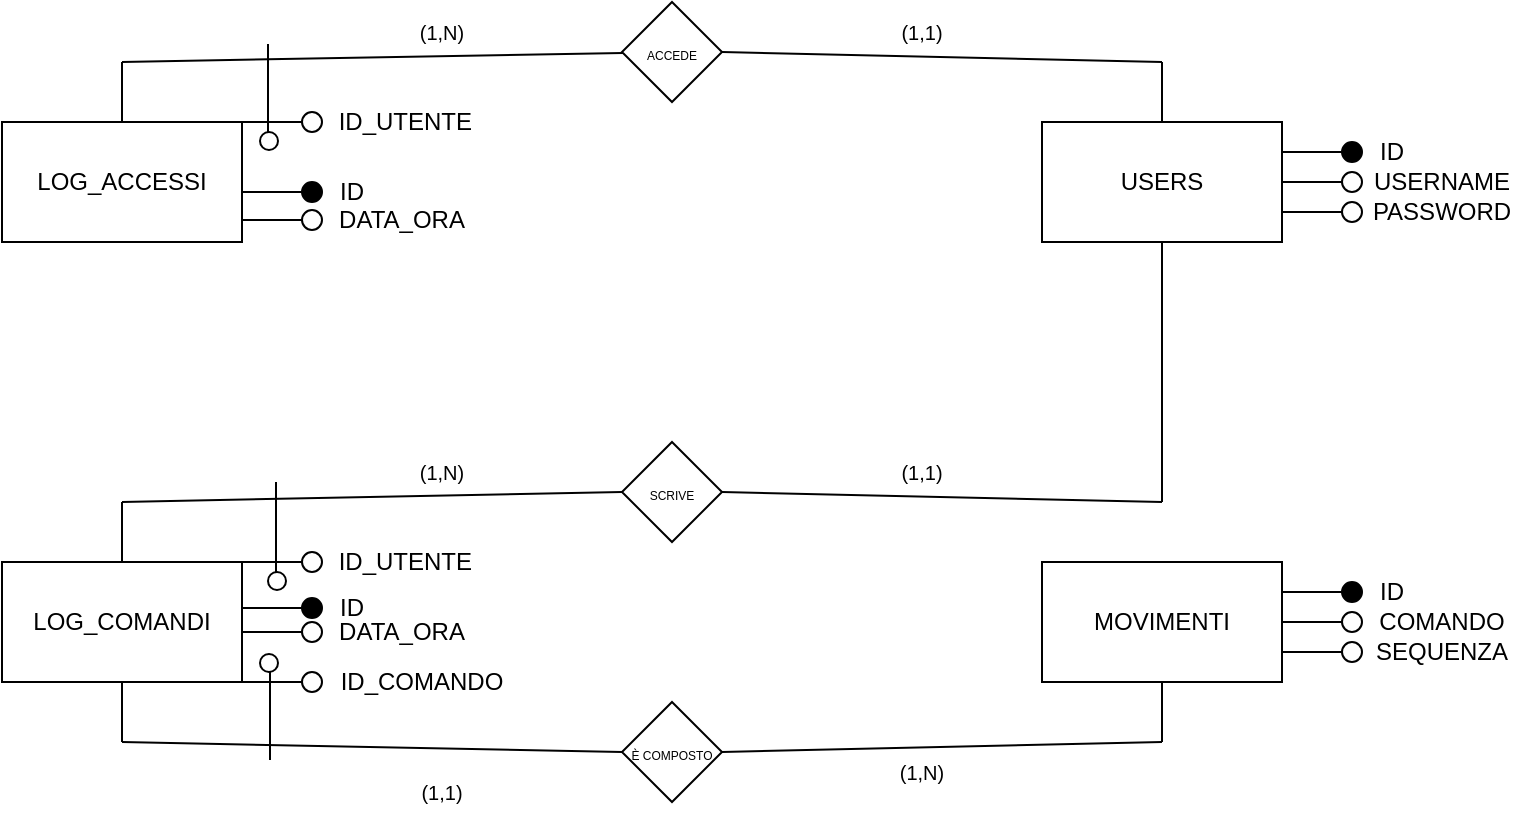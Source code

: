 <mxfile version="16.6.5" type="device"><diagram id="RmU6BUPUffelsP5BaO0E" name="Page-1"><mxGraphModel dx="1422" dy="739" grid="0" gridSize="10" guides="1" tooltips="1" connect="1" arrows="1" fold="1" page="1" pageScale="1" pageWidth="827" pageHeight="1169" math="0" shadow="0"><root><mxCell id="0"/><mxCell id="1" parent="0"/><mxCell id="_Wyx9oSVBJZGC4UetRyl-4" value="MOVIMENTI" style="rounded=0;whiteSpace=wrap;html=1;" parent="1" vertex="1"><mxGeometry x="560" y="340" width="120" height="60" as="geometry"/></mxCell><mxCell id="_Wyx9oSVBJZGC4UetRyl-5" value="" style="endArrow=none;html=1;rounded=0;exitX=1;exitY=0.75;exitDx=0;exitDy=0;" parent="1" source="_Wyx9oSVBJZGC4UetRyl-4" edge="1"><mxGeometry width="50" height="50" relative="1" as="geometry"><mxPoint x="540" y="470" as="sourcePoint"/><mxPoint x="710" y="385" as="targetPoint"/></mxGeometry></mxCell><mxCell id="_Wyx9oSVBJZGC4UetRyl-6" value="" style="ellipse;whiteSpace=wrap;html=1;aspect=fixed;" parent="1" vertex="1"><mxGeometry x="710" y="380" width="10" height="10" as="geometry"/></mxCell><mxCell id="_Wyx9oSVBJZGC4UetRyl-11" value="" style="endArrow=none;html=1;rounded=0;exitX=1;exitY=0.5;exitDx=0;exitDy=0;" parent="1" source="_Wyx9oSVBJZGC4UetRyl-4" edge="1"><mxGeometry width="50" height="50" relative="1" as="geometry"><mxPoint x="690" y="395" as="sourcePoint"/><mxPoint x="710" y="370" as="targetPoint"/></mxGeometry></mxCell><mxCell id="_Wyx9oSVBJZGC4UetRyl-12" value="" style="ellipse;whiteSpace=wrap;html=1;aspect=fixed;" parent="1" vertex="1"><mxGeometry x="710" y="365" width="10" height="10" as="geometry"/></mxCell><mxCell id="_Wyx9oSVBJZGC4UetRyl-13" value="" style="endArrow=none;html=1;rounded=0;exitX=1;exitY=0.25;exitDx=0;exitDy=0;" parent="1" source="_Wyx9oSVBJZGC4UetRyl-4" edge="1"><mxGeometry width="50" height="50" relative="1" as="geometry"><mxPoint x="690" y="380" as="sourcePoint"/><mxPoint x="710" y="355" as="targetPoint"/></mxGeometry></mxCell><mxCell id="_Wyx9oSVBJZGC4UetRyl-14" value="" style="ellipse;whiteSpace=wrap;html=1;aspect=fixed;fillColor=#000000;" parent="1" vertex="1"><mxGeometry x="710" y="350" width="10" height="10" as="geometry"/></mxCell><mxCell id="_Wyx9oSVBJZGC4UetRyl-15" value="ID" style="text;html=1;strokeColor=none;fillColor=none;align=center;verticalAlign=middle;whiteSpace=wrap;rounded=0;" parent="1" vertex="1"><mxGeometry x="720" y="350" width="30" height="10" as="geometry"/></mxCell><mxCell id="_Wyx9oSVBJZGC4UetRyl-16" value="COMANDO" style="text;html=1;strokeColor=none;fillColor=none;align=center;verticalAlign=middle;whiteSpace=wrap;rounded=0;" parent="1" vertex="1"><mxGeometry x="720" y="365" width="80" height="10" as="geometry"/></mxCell><mxCell id="_Wyx9oSVBJZGC4UetRyl-17" value="SEQUENZA" style="text;html=1;strokeColor=none;fillColor=none;align=center;verticalAlign=middle;whiteSpace=wrap;rounded=0;" parent="1" vertex="1"><mxGeometry x="720" y="380" width="80" height="10" as="geometry"/></mxCell><mxCell id="_Wyx9oSVBJZGC4UetRyl-28" value="USERS" style="rounded=0;whiteSpace=wrap;html=1;" parent="1" vertex="1"><mxGeometry x="560" y="120" width="120" height="60" as="geometry"/></mxCell><mxCell id="_Wyx9oSVBJZGC4UetRyl-29" value="" style="endArrow=none;html=1;rounded=0;exitX=1;exitY=0.75;exitDx=0;exitDy=0;" parent="1" source="_Wyx9oSVBJZGC4UetRyl-28" edge="1"><mxGeometry width="50" height="50" relative="1" as="geometry"><mxPoint x="540" y="250" as="sourcePoint"/><mxPoint x="710" y="165" as="targetPoint"/></mxGeometry></mxCell><mxCell id="_Wyx9oSVBJZGC4UetRyl-30" value="" style="ellipse;whiteSpace=wrap;html=1;aspect=fixed;" parent="1" vertex="1"><mxGeometry x="710" y="160" width="10" height="10" as="geometry"/></mxCell><mxCell id="_Wyx9oSVBJZGC4UetRyl-31" value="" style="endArrow=none;html=1;rounded=0;exitX=1;exitY=0.5;exitDx=0;exitDy=0;" parent="1" source="_Wyx9oSVBJZGC4UetRyl-28" edge="1"><mxGeometry width="50" height="50" relative="1" as="geometry"><mxPoint x="690" y="175" as="sourcePoint"/><mxPoint x="710" y="150" as="targetPoint"/></mxGeometry></mxCell><mxCell id="_Wyx9oSVBJZGC4UetRyl-32" value="" style="ellipse;whiteSpace=wrap;html=1;aspect=fixed;" parent="1" vertex="1"><mxGeometry x="710" y="145" width="10" height="10" as="geometry"/></mxCell><mxCell id="_Wyx9oSVBJZGC4UetRyl-33" value="" style="endArrow=none;html=1;rounded=0;exitX=1;exitY=0.25;exitDx=0;exitDy=0;" parent="1" source="_Wyx9oSVBJZGC4UetRyl-28" edge="1"><mxGeometry width="50" height="50" relative="1" as="geometry"><mxPoint x="690" y="160" as="sourcePoint"/><mxPoint x="710" y="135" as="targetPoint"/></mxGeometry></mxCell><mxCell id="_Wyx9oSVBJZGC4UetRyl-34" value="" style="ellipse;whiteSpace=wrap;html=1;aspect=fixed;fillColor=#000000;" parent="1" vertex="1"><mxGeometry x="710" y="130" width="10" height="10" as="geometry"/></mxCell><mxCell id="_Wyx9oSVBJZGC4UetRyl-35" value="ID" style="text;html=1;strokeColor=none;fillColor=none;align=center;verticalAlign=middle;whiteSpace=wrap;rounded=0;" parent="1" vertex="1"><mxGeometry x="720" y="130" width="30" height="10" as="geometry"/></mxCell><mxCell id="_Wyx9oSVBJZGC4UetRyl-36" value="USERNAME" style="text;html=1;strokeColor=none;fillColor=none;align=center;verticalAlign=middle;whiteSpace=wrap;rounded=0;" parent="1" vertex="1"><mxGeometry x="720" y="145" width="80" height="10" as="geometry"/></mxCell><mxCell id="_Wyx9oSVBJZGC4UetRyl-37" value="PASSWORD" style="text;html=1;strokeColor=none;fillColor=none;align=center;verticalAlign=middle;whiteSpace=wrap;rounded=0;" parent="1" vertex="1"><mxGeometry x="720" y="160" width="80" height="10" as="geometry"/></mxCell><mxCell id="_Wyx9oSVBJZGC4UetRyl-38" value="LOG_COMANDI" style="rounded=0;whiteSpace=wrap;html=1;" parent="1" vertex="1"><mxGeometry x="40" y="340" width="120" height="60" as="geometry"/></mxCell><mxCell id="_Wyx9oSVBJZGC4UetRyl-39" value="" style="endArrow=none;html=1;rounded=0;exitX=1;exitY=0.75;exitDx=0;exitDy=0;entryX=0;entryY=0.5;entryDx=0;entryDy=0;" parent="1" target="_Wyx9oSVBJZGC4UetRyl-40" edge="1"><mxGeometry width="50" height="50" relative="1" as="geometry"><mxPoint x="160" y="400" as="sourcePoint"/><mxPoint x="180" y="400" as="targetPoint"/></mxGeometry></mxCell><mxCell id="_Wyx9oSVBJZGC4UetRyl-40" value="" style="ellipse;whiteSpace=wrap;html=1;aspect=fixed;" parent="1" vertex="1"><mxGeometry x="190" y="395" width="10" height="10" as="geometry"/></mxCell><mxCell id="_Wyx9oSVBJZGC4UetRyl-41" value="" style="endArrow=none;html=1;rounded=0;exitX=1;exitY=0.5;exitDx=0;exitDy=0;entryX=0;entryY=0.5;entryDx=0;entryDy=0;" parent="1" target="_Wyx9oSVBJZGC4UetRyl-42" edge="1"><mxGeometry width="50" height="50" relative="1" as="geometry"><mxPoint x="160" y="340" as="sourcePoint"/><mxPoint x="180" y="340" as="targetPoint"/></mxGeometry></mxCell><mxCell id="_Wyx9oSVBJZGC4UetRyl-42" value="" style="ellipse;whiteSpace=wrap;html=1;aspect=fixed;" parent="1" vertex="1"><mxGeometry x="190" y="335" width="10" height="10" as="geometry"/></mxCell><mxCell id="_Wyx9oSVBJZGC4UetRyl-43" value="" style="endArrow=none;html=1;rounded=0;exitX=1;exitY=0.25;exitDx=0;exitDy=0;" parent="1" edge="1"><mxGeometry width="50" height="50" relative="1" as="geometry"><mxPoint x="160" y="363" as="sourcePoint"/><mxPoint x="190" y="363" as="targetPoint"/></mxGeometry></mxCell><mxCell id="_Wyx9oSVBJZGC4UetRyl-44" value="" style="ellipse;whiteSpace=wrap;html=1;aspect=fixed;fillColor=#000000;" parent="1" vertex="1"><mxGeometry x="190" y="358" width="10" height="10" as="geometry"/></mxCell><mxCell id="_Wyx9oSVBJZGC4UetRyl-45" value="ID" style="text;html=1;strokeColor=none;fillColor=none;align=center;verticalAlign=middle;whiteSpace=wrap;rounded=0;" parent="1" vertex="1"><mxGeometry x="200" y="358" width="30" height="10" as="geometry"/></mxCell><mxCell id="_Wyx9oSVBJZGC4UetRyl-46" value="&amp;nbsp;ID_UTENTE" style="text;html=1;strokeColor=none;fillColor=none;align=center;verticalAlign=middle;whiteSpace=wrap;rounded=0;" parent="1" vertex="1"><mxGeometry x="200" y="335" width="80" height="10" as="geometry"/></mxCell><mxCell id="_Wyx9oSVBJZGC4UetRyl-47" value="ID_COMANDO" style="text;html=1;strokeColor=none;fillColor=none;align=center;verticalAlign=middle;whiteSpace=wrap;rounded=0;" parent="1" vertex="1"><mxGeometry x="210" y="395" width="80" height="10" as="geometry"/></mxCell><mxCell id="_Wyx9oSVBJZGC4UetRyl-49" value="" style="endArrow=none;html=1;rounded=0;" parent="1" edge="1"><mxGeometry width="50" height="50" relative="1" as="geometry"><mxPoint x="160" y="375" as="sourcePoint"/><mxPoint x="190" y="375" as="targetPoint"/></mxGeometry></mxCell><mxCell id="_Wyx9oSVBJZGC4UetRyl-50" value="" style="ellipse;whiteSpace=wrap;html=1;aspect=fixed;" parent="1" vertex="1"><mxGeometry x="190" y="370" width="10" height="10" as="geometry"/></mxCell><mxCell id="_Wyx9oSVBJZGC4UetRyl-54" value="DATA_ORA" style="text;html=1;strokeColor=none;fillColor=none;align=center;verticalAlign=middle;whiteSpace=wrap;rounded=0;" parent="1" vertex="1"><mxGeometry x="200" y="370" width="80" height="10" as="geometry"/></mxCell><mxCell id="_Wyx9oSVBJZGC4UetRyl-55" value="LOG_ACCESSI" style="rounded=0;whiteSpace=wrap;html=1;" parent="1" vertex="1"><mxGeometry x="40" y="120" width="120" height="60" as="geometry"/></mxCell><mxCell id="_Wyx9oSVBJZGC4UetRyl-58" value="" style="endArrow=none;html=1;rounded=0;exitX=1;exitY=0.5;exitDx=0;exitDy=0;entryX=0;entryY=0.5;entryDx=0;entryDy=0;" parent="1" target="_Wyx9oSVBJZGC4UetRyl-59" edge="1"><mxGeometry width="50" height="50" relative="1" as="geometry"><mxPoint x="160" y="120" as="sourcePoint"/><mxPoint x="180" y="120" as="targetPoint"/></mxGeometry></mxCell><mxCell id="_Wyx9oSVBJZGC4UetRyl-59" value="" style="ellipse;whiteSpace=wrap;html=1;aspect=fixed;" parent="1" vertex="1"><mxGeometry x="190" y="115" width="10" height="10" as="geometry"/></mxCell><mxCell id="_Wyx9oSVBJZGC4UetRyl-60" value="" style="endArrow=none;html=1;rounded=0;exitX=1;exitY=0.25;exitDx=0;exitDy=0;" parent="1" edge="1"><mxGeometry width="50" height="50" relative="1" as="geometry"><mxPoint x="160" y="155" as="sourcePoint"/><mxPoint x="190" y="155" as="targetPoint"/></mxGeometry></mxCell><mxCell id="_Wyx9oSVBJZGC4UetRyl-61" value="" style="ellipse;whiteSpace=wrap;html=1;aspect=fixed;fillColor=#000000;" parent="1" vertex="1"><mxGeometry x="190" y="150" width="10" height="10" as="geometry"/></mxCell><mxCell id="_Wyx9oSVBJZGC4UetRyl-62" value="ID" style="text;html=1;strokeColor=none;fillColor=none;align=center;verticalAlign=middle;whiteSpace=wrap;rounded=0;" parent="1" vertex="1"><mxGeometry x="200" y="150" width="30" height="10" as="geometry"/></mxCell><mxCell id="_Wyx9oSVBJZGC4UetRyl-63" value="&amp;nbsp;ID_UTENTE" style="text;html=1;strokeColor=none;fillColor=none;align=center;verticalAlign=middle;whiteSpace=wrap;rounded=0;" parent="1" vertex="1"><mxGeometry x="200" y="115" width="80" height="10" as="geometry"/></mxCell><mxCell id="_Wyx9oSVBJZGC4UetRyl-65" value="" style="endArrow=none;html=1;rounded=0;" parent="1" edge="1"><mxGeometry width="50" height="50" relative="1" as="geometry"><mxPoint x="160" y="169" as="sourcePoint"/><mxPoint x="190" y="169" as="targetPoint"/></mxGeometry></mxCell><mxCell id="_Wyx9oSVBJZGC4UetRyl-66" value="" style="ellipse;whiteSpace=wrap;html=1;aspect=fixed;" parent="1" vertex="1"><mxGeometry x="190" y="164" width="10" height="10" as="geometry"/></mxCell><mxCell id="_Wyx9oSVBJZGC4UetRyl-67" value="DATA_ORA" style="text;html=1;strokeColor=none;fillColor=none;align=center;verticalAlign=middle;whiteSpace=wrap;rounded=0;" parent="1" vertex="1"><mxGeometry x="200" y="164" width="80" height="10" as="geometry"/></mxCell><mxCell id="_Wyx9oSVBJZGC4UetRyl-69" value="&lt;font style=&quot;font-size: 6px&quot;&gt;ACCEDE&lt;/font&gt;" style="rhombus;whiteSpace=wrap;html=1;fillColor=#FFFFFF;" parent="1" vertex="1"><mxGeometry x="350" y="60" width="50" height="50" as="geometry"/></mxCell><mxCell id="_Wyx9oSVBJZGC4UetRyl-71" value="&lt;font style=&quot;font-size: 6px&quot;&gt;È COMPOSTO&lt;br&gt;&lt;/font&gt;" style="rhombus;whiteSpace=wrap;html=1;fillColor=#FFFFFF;" parent="1" vertex="1"><mxGeometry x="350" y="410" width="50" height="50" as="geometry"/></mxCell><mxCell id="_Wyx9oSVBJZGC4UetRyl-72" value="&lt;font style=&quot;font-size: 6px&quot;&gt;SCRIVE&lt;br&gt;&lt;/font&gt;" style="rhombus;whiteSpace=wrap;html=1;fillColor=#FFFFFF;" parent="1" vertex="1"><mxGeometry x="350" y="280" width="50" height="50" as="geometry"/></mxCell><mxCell id="_Wyx9oSVBJZGC4UetRyl-73" value="" style="endArrow=none;html=1;rounded=0;exitX=1;exitY=0.5;exitDx=0;exitDy=0;strokeColor=default;" parent="1" source="_Wyx9oSVBJZGC4UetRyl-69" edge="1"><mxGeometry width="50" height="50" relative="1" as="geometry"><mxPoint x="320" y="300" as="sourcePoint"/><mxPoint x="620" y="90" as="targetPoint"/></mxGeometry></mxCell><mxCell id="_Wyx9oSVBJZGC4UetRyl-76" value="" style="endArrow=none;html=1;rounded=0;fontSize=6;strokeColor=default;entryX=0.5;entryY=0;entryDx=0;entryDy=0;" parent="1" target="_Wyx9oSVBJZGC4UetRyl-28" edge="1"><mxGeometry width="50" height="50" relative="1" as="geometry"><mxPoint x="620" y="90" as="sourcePoint"/><mxPoint x="370" y="170" as="targetPoint"/></mxGeometry></mxCell><mxCell id="_Wyx9oSVBJZGC4UetRyl-77" value="" style="endArrow=none;html=1;rounded=0;fontSize=6;strokeColor=default;exitX=0.5;exitY=0;exitDx=0;exitDy=0;" parent="1" source="_Wyx9oSVBJZGC4UetRyl-55" edge="1"><mxGeometry width="50" height="50" relative="1" as="geometry"><mxPoint x="320" y="220" as="sourcePoint"/><mxPoint x="100" y="90" as="targetPoint"/></mxGeometry></mxCell><mxCell id="_Wyx9oSVBJZGC4UetRyl-78" value="" style="endArrow=none;html=1;rounded=0;fontSize=6;strokeColor=default;" parent="1" target="_Wyx9oSVBJZGC4UetRyl-69" edge="1"><mxGeometry width="50" height="50" relative="1" as="geometry"><mxPoint x="100" y="90" as="sourcePoint"/><mxPoint x="370" y="170" as="targetPoint"/></mxGeometry></mxCell><mxCell id="_Wyx9oSVBJZGC4UetRyl-80" value="" style="endArrow=none;html=1;rounded=0;fontSize=6;strokeColor=default;exitX=0.5;exitY=0;exitDx=0;exitDy=0;" parent="1" source="_Wyx9oSVBJZGC4UetRyl-38" edge="1"><mxGeometry width="50" height="50" relative="1" as="geometry"><mxPoint x="310" y="300" as="sourcePoint"/><mxPoint x="100" y="310" as="targetPoint"/></mxGeometry></mxCell><mxCell id="_Wyx9oSVBJZGC4UetRyl-81" value="" style="endArrow=none;html=1;rounded=0;fontSize=6;strokeColor=default;entryX=0;entryY=0.5;entryDx=0;entryDy=0;" parent="1" target="_Wyx9oSVBJZGC4UetRyl-72" edge="1"><mxGeometry width="50" height="50" relative="1" as="geometry"><mxPoint x="100" y="310" as="sourcePoint"/><mxPoint x="360" y="250" as="targetPoint"/></mxGeometry></mxCell><mxCell id="_Wyx9oSVBJZGC4UetRyl-82" value="" style="endArrow=none;html=1;rounded=0;fontSize=6;strokeColor=default;exitX=0.5;exitY=1;exitDx=0;exitDy=0;" parent="1" source="_Wyx9oSVBJZGC4UetRyl-28" edge="1"><mxGeometry width="50" height="50" relative="1" as="geometry"><mxPoint x="310" y="300" as="sourcePoint"/><mxPoint x="620" y="310" as="targetPoint"/></mxGeometry></mxCell><mxCell id="_Wyx9oSVBJZGC4UetRyl-83" value="" style="endArrow=none;html=1;rounded=0;fontSize=6;strokeColor=default;exitX=1;exitY=0.5;exitDx=0;exitDy=0;" parent="1" source="_Wyx9oSVBJZGC4UetRyl-72" edge="1"><mxGeometry width="50" height="50" relative="1" as="geometry"><mxPoint x="310" y="300" as="sourcePoint"/><mxPoint x="620" y="310" as="targetPoint"/></mxGeometry></mxCell><mxCell id="_Wyx9oSVBJZGC4UetRyl-84" value="" style="endArrow=none;html=1;rounded=0;fontSize=6;strokeColor=default;entryX=0.5;entryY=1;entryDx=0;entryDy=0;" parent="1" target="_Wyx9oSVBJZGC4UetRyl-4" edge="1"><mxGeometry width="50" height="50" relative="1" as="geometry"><mxPoint x="620" y="430" as="sourcePoint"/><mxPoint x="410" y="380" as="targetPoint"/></mxGeometry></mxCell><mxCell id="_Wyx9oSVBJZGC4UetRyl-85" value="" style="endArrow=none;html=1;rounded=0;fontSize=6;strokeColor=default;exitX=1;exitY=0.5;exitDx=0;exitDy=0;" parent="1" source="_Wyx9oSVBJZGC4UetRyl-71" edge="1"><mxGeometry width="50" height="50" relative="1" as="geometry"><mxPoint x="360" y="430" as="sourcePoint"/><mxPoint x="620" y="430" as="targetPoint"/></mxGeometry></mxCell><mxCell id="_Wyx9oSVBJZGC4UetRyl-86" value="" style="endArrow=none;html=1;rounded=0;fontSize=6;strokeColor=default;exitX=0.5;exitY=1;exitDx=0;exitDy=0;" parent="1" source="_Wyx9oSVBJZGC4UetRyl-38" edge="1"><mxGeometry width="50" height="50" relative="1" as="geometry"><mxPoint x="360" y="430" as="sourcePoint"/><mxPoint x="100" y="430" as="targetPoint"/></mxGeometry></mxCell><mxCell id="_Wyx9oSVBJZGC4UetRyl-87" value="" style="endArrow=none;html=1;rounded=0;fontSize=6;strokeColor=default;entryX=0;entryY=0.5;entryDx=0;entryDy=0;" parent="1" target="_Wyx9oSVBJZGC4UetRyl-71" edge="1"><mxGeometry width="50" height="50" relative="1" as="geometry"><mxPoint x="100" y="430" as="sourcePoint"/><mxPoint x="410" y="380" as="targetPoint"/></mxGeometry></mxCell><mxCell id="_Wyx9oSVBJZGC4UetRyl-88" value="&lt;font style=&quot;font-size: 10px&quot;&gt;(1,1)&lt;/font&gt;" style="text;html=1;strokeColor=none;fillColor=none;align=center;verticalAlign=middle;whiteSpace=wrap;rounded=0;fontSize=6;" parent="1" vertex="1"><mxGeometry x="470" y="280" width="60" height="30" as="geometry"/></mxCell><mxCell id="_Wyx9oSVBJZGC4UetRyl-89" value="&lt;font style=&quot;font-size: 10px&quot;&gt;(1,N)&lt;/font&gt;" style="text;html=1;strokeColor=none;fillColor=none;align=center;verticalAlign=middle;whiteSpace=wrap;rounded=0;fontSize=6;" parent="1" vertex="1"><mxGeometry x="230" y="280" width="60" height="30" as="geometry"/></mxCell><mxCell id="_Wyx9oSVBJZGC4UetRyl-91" value="&lt;font style=&quot;font-size: 10px&quot;&gt;(1,N)&lt;/font&gt;" style="text;html=1;strokeColor=none;fillColor=none;align=center;verticalAlign=middle;whiteSpace=wrap;rounded=0;fontSize=6;" parent="1" vertex="1"><mxGeometry x="470" y="430" width="60" height="30" as="geometry"/></mxCell><mxCell id="_Wyx9oSVBJZGC4UetRyl-92" value="&lt;font style=&quot;font-size: 10px&quot;&gt;(1,1)&lt;/font&gt;" style="text;html=1;strokeColor=none;fillColor=none;align=center;verticalAlign=middle;whiteSpace=wrap;rounded=0;fontSize=6;" parent="1" vertex="1"><mxGeometry x="230" y="440" width="60" height="30" as="geometry"/></mxCell><mxCell id="_Wyx9oSVBJZGC4UetRyl-93" value="&lt;font style=&quot;font-size: 10px&quot;&gt;(1,N)&lt;/font&gt;" style="text;html=1;strokeColor=none;fillColor=none;align=center;verticalAlign=middle;whiteSpace=wrap;rounded=0;fontSize=6;" parent="1" vertex="1"><mxGeometry x="230" y="60" width="60" height="30" as="geometry"/></mxCell><mxCell id="_Wyx9oSVBJZGC4UetRyl-94" value="&lt;font style=&quot;font-size: 10px&quot;&gt;(1,1)&lt;/font&gt;" style="text;html=1;strokeColor=none;fillColor=none;align=center;verticalAlign=middle;whiteSpace=wrap;rounded=0;fontSize=6;" parent="1" vertex="1"><mxGeometry x="470" y="60" width="60" height="30" as="geometry"/></mxCell><mxCell id="jkxIsLegp5qVcxRrZlB7-1" value="" style="endArrow=none;html=1;rounded=0;" edge="1" parent="1"><mxGeometry width="50" height="50" relative="1" as="geometry"><mxPoint x="174" y="439" as="sourcePoint"/><mxPoint x="174" y="395" as="targetPoint"/></mxGeometry></mxCell><mxCell id="jkxIsLegp5qVcxRrZlB7-2" value="" style="ellipse;whiteSpace=wrap;html=1;aspect=fixed;" vertex="1" parent="1"><mxGeometry x="169" y="386" width="9" height="9" as="geometry"/></mxCell><mxCell id="jkxIsLegp5qVcxRrZlB7-3" value="" style="endArrow=none;html=1;rounded=0;" edge="1" parent="1"><mxGeometry width="50" height="50" relative="1" as="geometry"><mxPoint x="177" y="345" as="sourcePoint"/><mxPoint x="177" y="300" as="targetPoint"/></mxGeometry></mxCell><mxCell id="jkxIsLegp5qVcxRrZlB7-5" value="" style="ellipse;whiteSpace=wrap;html=1;aspect=fixed;" vertex="1" parent="1"><mxGeometry x="173" y="345" width="9" height="9" as="geometry"/></mxCell><mxCell id="jkxIsLegp5qVcxRrZlB7-6" value="" style="endArrow=none;html=1;rounded=0;" edge="1" parent="1"><mxGeometry width="50" height="50" relative="1" as="geometry"><mxPoint x="173" y="127" as="sourcePoint"/><mxPoint x="173" y="81" as="targetPoint"/></mxGeometry></mxCell><mxCell id="jkxIsLegp5qVcxRrZlB7-8" value="" style="ellipse;whiteSpace=wrap;html=1;aspect=fixed;" vertex="1" parent="1"><mxGeometry x="169" y="125" width="9" height="9" as="geometry"/></mxCell></root></mxGraphModel></diagram></mxfile>